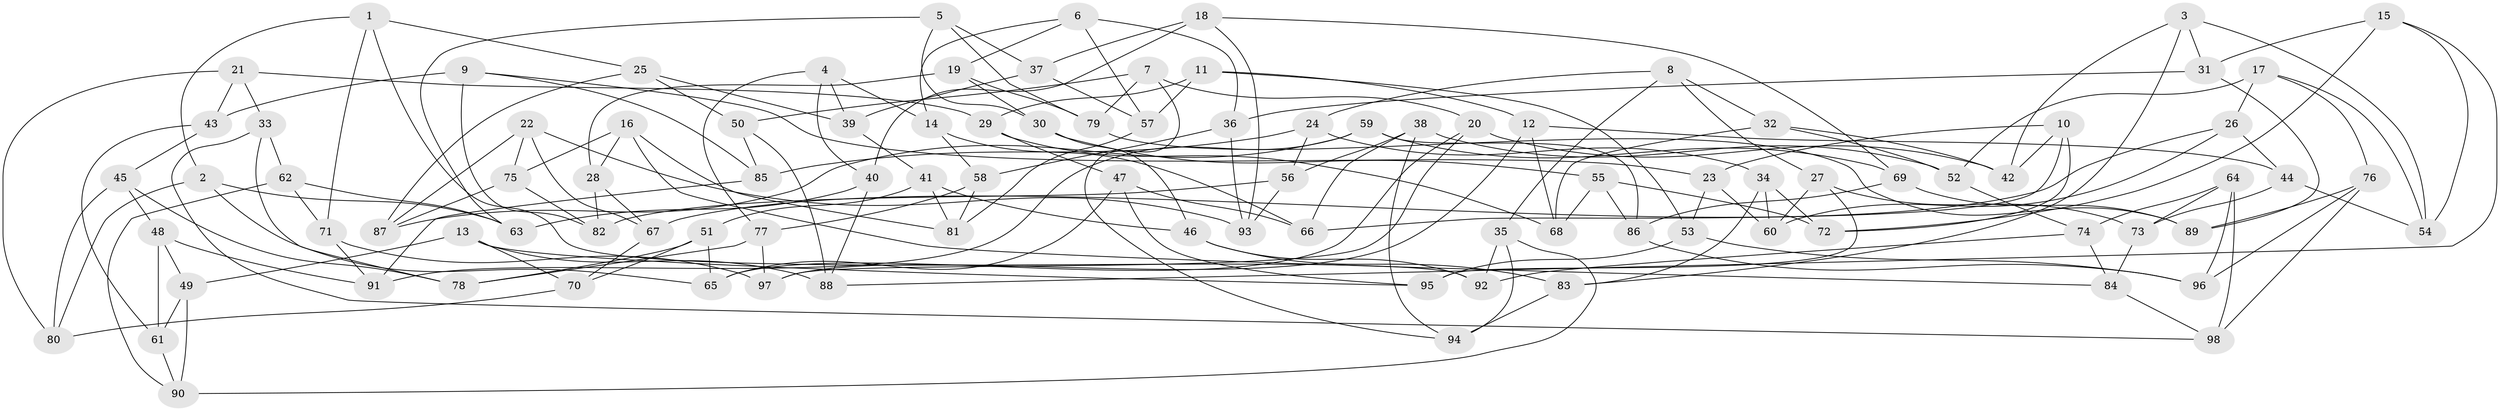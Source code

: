 // Generated by graph-tools (version 1.1) at 2025/26/03/09/25 03:26:54]
// undirected, 98 vertices, 196 edges
graph export_dot {
graph [start="1"]
  node [color=gray90,style=filled];
  1;
  2;
  3;
  4;
  5;
  6;
  7;
  8;
  9;
  10;
  11;
  12;
  13;
  14;
  15;
  16;
  17;
  18;
  19;
  20;
  21;
  22;
  23;
  24;
  25;
  26;
  27;
  28;
  29;
  30;
  31;
  32;
  33;
  34;
  35;
  36;
  37;
  38;
  39;
  40;
  41;
  42;
  43;
  44;
  45;
  46;
  47;
  48;
  49;
  50;
  51;
  52;
  53;
  54;
  55;
  56;
  57;
  58;
  59;
  60;
  61;
  62;
  63;
  64;
  65;
  66;
  67;
  68;
  69;
  70;
  71;
  72;
  73;
  74;
  75;
  76;
  77;
  78;
  79;
  80;
  81;
  82;
  83;
  84;
  85;
  86;
  87;
  88;
  89;
  90;
  91;
  92;
  93;
  94;
  95;
  96;
  97;
  98;
  1 -- 2;
  1 -- 71;
  1 -- 92;
  1 -- 25;
  2 -- 65;
  2 -- 80;
  2 -- 63;
  3 -- 54;
  3 -- 83;
  3 -- 42;
  3 -- 31;
  4 -- 39;
  4 -- 77;
  4 -- 40;
  4 -- 14;
  5 -- 37;
  5 -- 63;
  5 -- 30;
  5 -- 79;
  6 -- 14;
  6 -- 19;
  6 -- 36;
  6 -- 57;
  7 -- 20;
  7 -- 50;
  7 -- 79;
  7 -- 94;
  8 -- 24;
  8 -- 35;
  8 -- 27;
  8 -- 32;
  9 -- 23;
  9 -- 43;
  9 -- 82;
  9 -- 85;
  10 -- 72;
  10 -- 66;
  10 -- 23;
  10 -- 42;
  11 -- 12;
  11 -- 53;
  11 -- 57;
  11 -- 29;
  12 -- 97;
  12 -- 68;
  12 -- 44;
  13 -- 95;
  13 -- 70;
  13 -- 88;
  13 -- 49;
  14 -- 58;
  14 -- 66;
  15 -- 72;
  15 -- 31;
  15 -- 88;
  15 -- 54;
  16 -- 28;
  16 -- 84;
  16 -- 81;
  16 -- 75;
  17 -- 52;
  17 -- 54;
  17 -- 26;
  17 -- 76;
  18 -- 37;
  18 -- 93;
  18 -- 40;
  18 -- 69;
  19 -- 79;
  19 -- 28;
  19 -- 30;
  20 -- 65;
  20 -- 97;
  20 -- 42;
  21 -- 80;
  21 -- 33;
  21 -- 43;
  21 -- 29;
  22 -- 67;
  22 -- 75;
  22 -- 93;
  22 -- 87;
  23 -- 53;
  23 -- 60;
  24 -- 85;
  24 -- 34;
  24 -- 56;
  25 -- 50;
  25 -- 39;
  25 -- 87;
  26 -- 44;
  26 -- 60;
  26 -- 67;
  27 -- 73;
  27 -- 60;
  27 -- 95;
  28 -- 82;
  28 -- 67;
  29 -- 47;
  29 -- 68;
  30 -- 46;
  30 -- 55;
  31 -- 36;
  31 -- 89;
  32 -- 68;
  32 -- 52;
  32 -- 42;
  33 -- 78;
  33 -- 98;
  33 -- 62;
  34 -- 83;
  34 -- 60;
  34 -- 72;
  35 -- 94;
  35 -- 90;
  35 -- 92;
  36 -- 58;
  36 -- 93;
  37 -- 39;
  37 -- 57;
  38 -- 66;
  38 -- 56;
  38 -- 52;
  38 -- 94;
  39 -- 41;
  40 -- 63;
  40 -- 88;
  41 -- 81;
  41 -- 46;
  41 -- 51;
  43 -- 45;
  43 -- 61;
  44 -- 54;
  44 -- 73;
  45 -- 48;
  45 -- 78;
  45 -- 80;
  46 -- 83;
  46 -- 92;
  47 -- 66;
  47 -- 95;
  47 -- 65;
  48 -- 61;
  48 -- 49;
  48 -- 91;
  49 -- 61;
  49 -- 90;
  50 -- 85;
  50 -- 88;
  51 -- 65;
  51 -- 78;
  51 -- 70;
  52 -- 74;
  53 -- 95;
  53 -- 96;
  55 -- 68;
  55 -- 86;
  55 -- 72;
  56 -- 82;
  56 -- 93;
  57 -- 81;
  58 -- 81;
  58 -- 77;
  59 -- 91;
  59 -- 69;
  59 -- 87;
  59 -- 86;
  61 -- 90;
  62 -- 90;
  62 -- 71;
  62 -- 63;
  64 -- 73;
  64 -- 74;
  64 -- 98;
  64 -- 96;
  67 -- 70;
  69 -- 89;
  69 -- 86;
  70 -- 80;
  71 -- 91;
  71 -- 97;
  73 -- 84;
  74 -- 84;
  74 -- 92;
  75 -- 87;
  75 -- 82;
  76 -- 96;
  76 -- 89;
  76 -- 98;
  77 -- 78;
  77 -- 97;
  79 -- 89;
  83 -- 94;
  84 -- 98;
  85 -- 91;
  86 -- 96;
}
